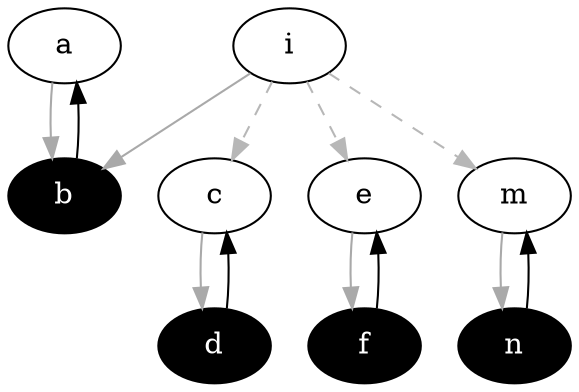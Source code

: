 strict digraph "" {
	a	[fillcolor="#ffffff",
		style=filled];
	b	[fillcolor="#000000",
		fontcolor="#ffffff",
		style=filled];
	a -> b	[color="#A9A9A9",
		dir=forward];
	b -> a	[color="#000000",
		dir=forward];
	c	[fillcolor="#ffffff",
		style=filled];
	d	[fillcolor="#000000",
		fontcolor="#ffffff",
		style=filled];
	c -> d	[color="#A9A9A9",
		dir=forward];
	d -> c	[color="#000000",
		dir=forward];
	f	[fillcolor="#000000",
		fontcolor="#ffffff",
		style=filled];
	e	[fillcolor="#ffffff",
		style=filled];
	f -> e	[color="#000000",
		dir=forward];
	e -> f	[color="#A9A9A9",
		dir=forward];
	m	[fillcolor="#ffffff",
		style=filled];
	n	[fillcolor="#000000",
		fontcolor="#ffffff",
		style=filled];
	m -> n	[color="#A9A9A9",
		dir=forward];
	n -> m	[color="#000000",
		dir=forward];
	i	[fillcolor="#ffffff",
		style=filled];
	i -> b	[color="#A9A9A9",
		dir=forward];
	i -> c	[color="#b7b7b7",
		dir=forward,
		style=dashed];
	i -> e	[color="#b7b7b7",
		dir=forward,
		style=dashed];
	i -> m	[color="#b7b7b7",
		dir=forward,
		style=dashed];
}
